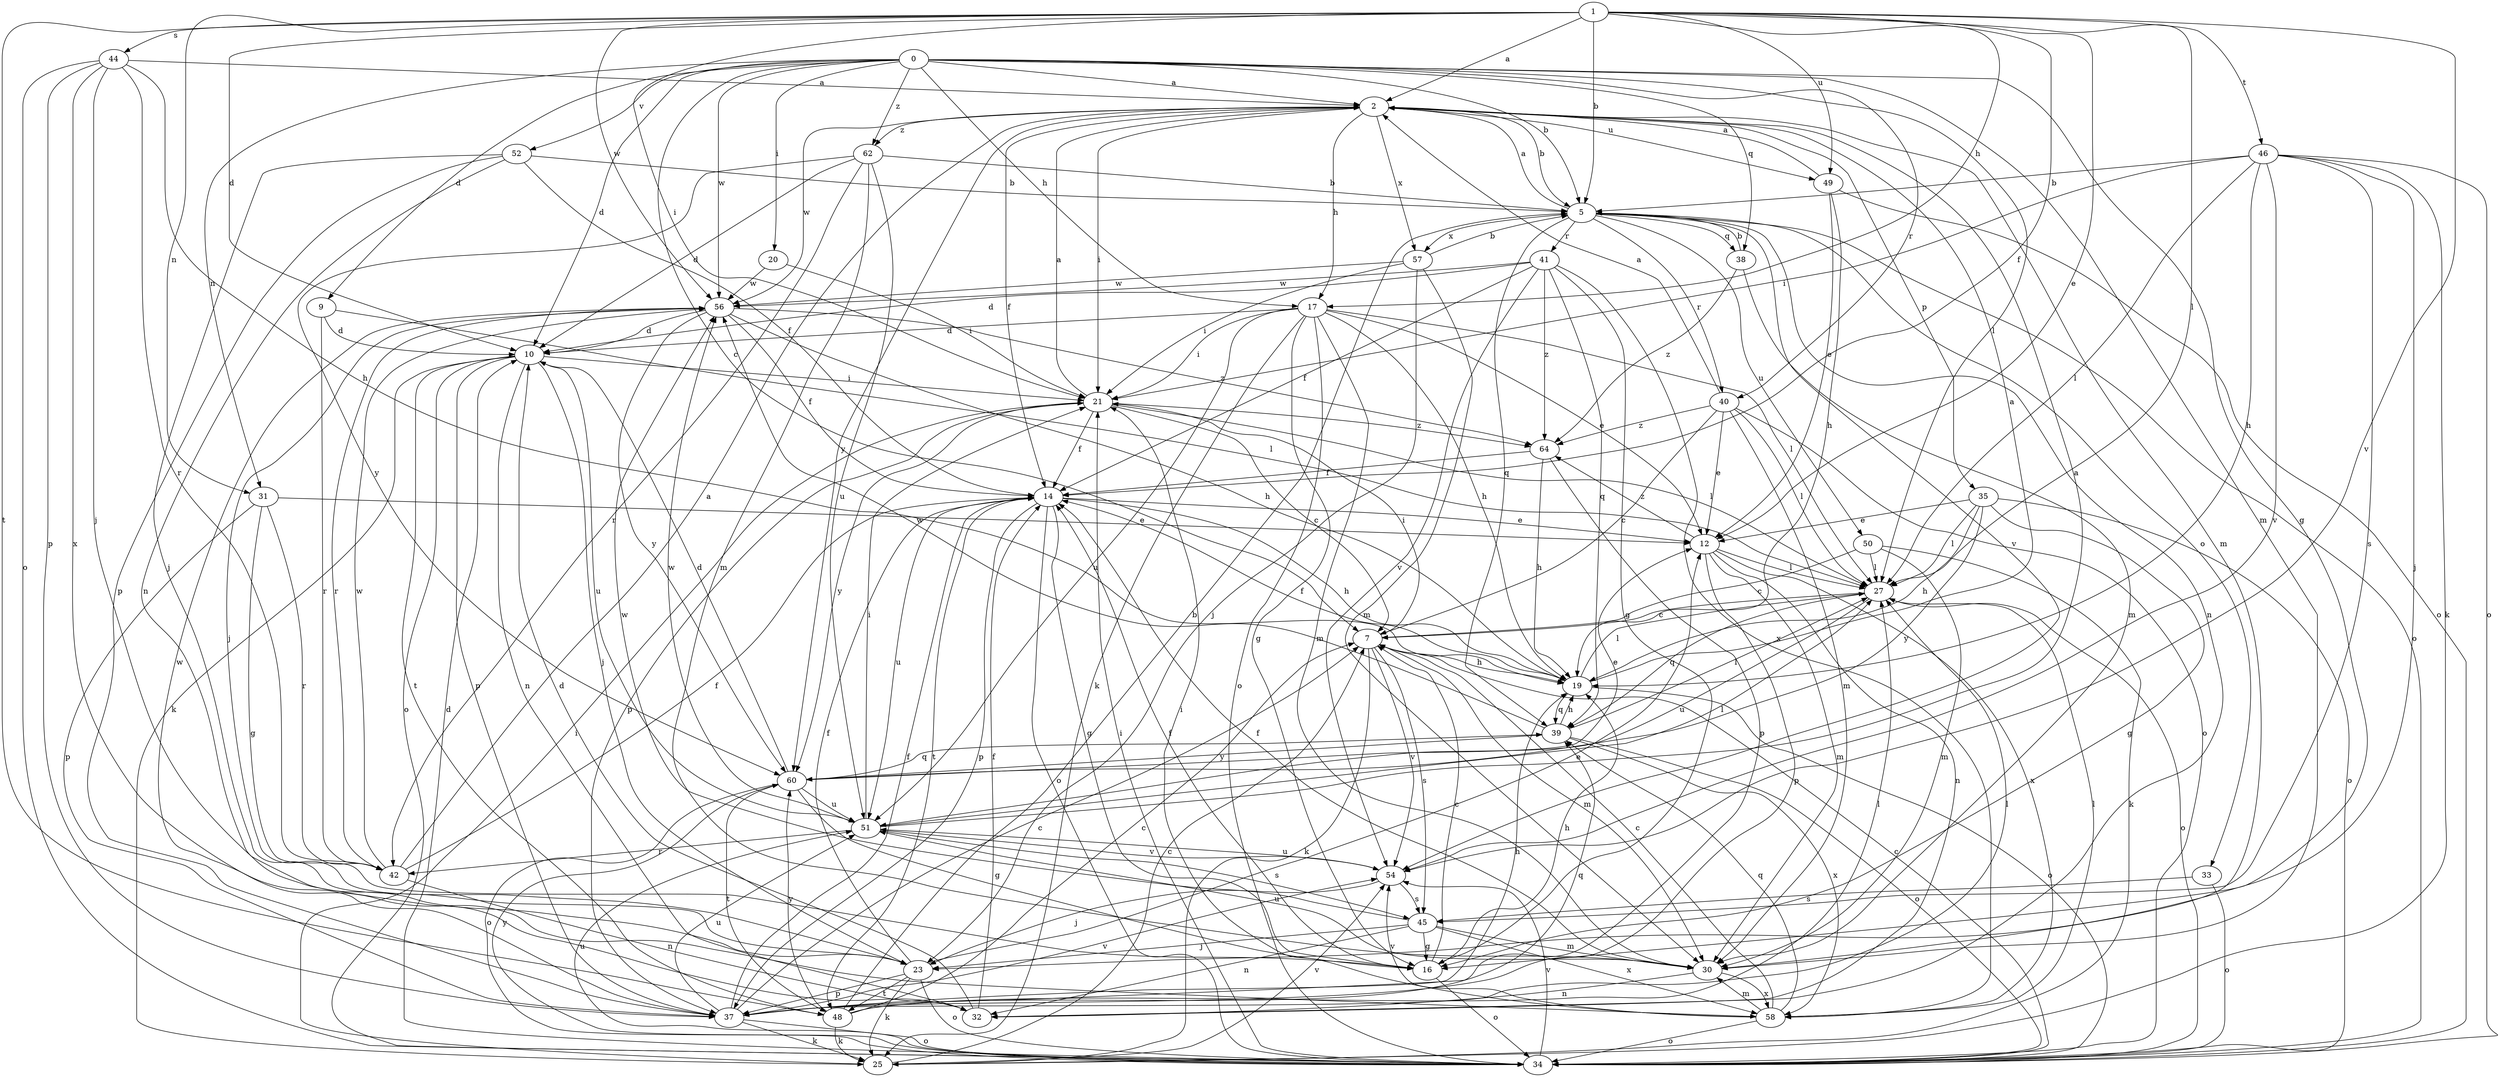 strict digraph  {
0;
1;
2;
5;
7;
9;
10;
12;
14;
16;
17;
19;
20;
21;
23;
25;
27;
30;
31;
32;
33;
34;
35;
37;
38;
39;
40;
41;
42;
44;
45;
46;
48;
49;
50;
51;
52;
54;
56;
57;
58;
60;
62;
64;
0 -> 2  [label=a];
0 -> 5  [label=b];
0 -> 7  [label=c];
0 -> 9  [label=d];
0 -> 10  [label=d];
0 -> 16  [label=g];
0 -> 17  [label=h];
0 -> 20  [label=i];
0 -> 27  [label=l];
0 -> 30  [label=m];
0 -> 31  [label=n];
0 -> 38  [label=q];
0 -> 40  [label=r];
0 -> 52  [label=v];
0 -> 56  [label=w];
0 -> 62  [label=z];
1 -> 2  [label=a];
1 -> 5  [label=b];
1 -> 10  [label=d];
1 -> 12  [label=e];
1 -> 14  [label=f];
1 -> 17  [label=h];
1 -> 21  [label=i];
1 -> 27  [label=l];
1 -> 31  [label=n];
1 -> 44  [label=s];
1 -> 46  [label=t];
1 -> 48  [label=t];
1 -> 49  [label=u];
1 -> 54  [label=v];
1 -> 56  [label=w];
2 -> 5  [label=b];
2 -> 14  [label=f];
2 -> 17  [label=h];
2 -> 21  [label=i];
2 -> 30  [label=m];
2 -> 35  [label=p];
2 -> 49  [label=u];
2 -> 56  [label=w];
2 -> 57  [label=x];
2 -> 60  [label=y];
2 -> 62  [label=z];
5 -> 2  [label=a];
5 -> 32  [label=n];
5 -> 33  [label=o];
5 -> 34  [label=o];
5 -> 38  [label=q];
5 -> 39  [label=q];
5 -> 40  [label=r];
5 -> 41  [label=r];
5 -> 50  [label=u];
5 -> 54  [label=v];
5 -> 57  [label=x];
7 -> 19  [label=h];
7 -> 21  [label=i];
7 -> 25  [label=k];
7 -> 30  [label=m];
7 -> 45  [label=s];
7 -> 54  [label=v];
9 -> 10  [label=d];
9 -> 27  [label=l];
9 -> 42  [label=r];
10 -> 21  [label=i];
10 -> 23  [label=j];
10 -> 25  [label=k];
10 -> 32  [label=n];
10 -> 34  [label=o];
10 -> 37  [label=p];
10 -> 48  [label=t];
10 -> 51  [label=u];
12 -> 27  [label=l];
12 -> 30  [label=m];
12 -> 32  [label=n];
12 -> 37  [label=p];
12 -> 58  [label=x];
12 -> 64  [label=z];
14 -> 12  [label=e];
14 -> 16  [label=g];
14 -> 19  [label=h];
14 -> 34  [label=o];
14 -> 37  [label=p];
14 -> 48  [label=t];
14 -> 51  [label=u];
16 -> 7  [label=c];
16 -> 14  [label=f];
16 -> 19  [label=h];
16 -> 34  [label=o];
17 -> 10  [label=d];
17 -> 12  [label=e];
17 -> 16  [label=g];
17 -> 19  [label=h];
17 -> 21  [label=i];
17 -> 25  [label=k];
17 -> 27  [label=l];
17 -> 30  [label=m];
17 -> 34  [label=o];
17 -> 51  [label=u];
19 -> 2  [label=a];
19 -> 14  [label=f];
19 -> 27  [label=l];
19 -> 34  [label=o];
19 -> 39  [label=q];
20 -> 21  [label=i];
20 -> 56  [label=w];
21 -> 2  [label=a];
21 -> 7  [label=c];
21 -> 14  [label=f];
21 -> 27  [label=l];
21 -> 37  [label=p];
21 -> 60  [label=y];
21 -> 64  [label=z];
23 -> 12  [label=e];
23 -> 14  [label=f];
23 -> 25  [label=k];
23 -> 34  [label=o];
23 -> 37  [label=p];
23 -> 48  [label=t];
25 -> 7  [label=c];
25 -> 21  [label=i];
25 -> 54  [label=v];
27 -> 7  [label=c];
27 -> 34  [label=o];
27 -> 39  [label=q];
27 -> 51  [label=u];
30 -> 14  [label=f];
30 -> 32  [label=n];
30 -> 51  [label=u];
30 -> 58  [label=x];
31 -> 12  [label=e];
31 -> 16  [label=g];
31 -> 37  [label=p];
31 -> 42  [label=r];
32 -> 10  [label=d];
32 -> 14  [label=f];
33 -> 34  [label=o];
33 -> 45  [label=s];
34 -> 7  [label=c];
34 -> 10  [label=d];
34 -> 21  [label=i];
34 -> 51  [label=u];
34 -> 54  [label=v];
34 -> 60  [label=y];
35 -> 12  [label=e];
35 -> 16  [label=g];
35 -> 19  [label=h];
35 -> 27  [label=l];
35 -> 34  [label=o];
35 -> 60  [label=y];
37 -> 7  [label=c];
37 -> 14  [label=f];
37 -> 19  [label=h];
37 -> 25  [label=k];
37 -> 27  [label=l];
37 -> 34  [label=o];
37 -> 51  [label=u];
37 -> 54  [label=v];
37 -> 56  [label=w];
38 -> 5  [label=b];
38 -> 30  [label=m];
38 -> 64  [label=z];
39 -> 19  [label=h];
39 -> 27  [label=l];
39 -> 34  [label=o];
39 -> 56  [label=w];
39 -> 58  [label=x];
39 -> 60  [label=y];
40 -> 2  [label=a];
40 -> 7  [label=c];
40 -> 12  [label=e];
40 -> 27  [label=l];
40 -> 30  [label=m];
40 -> 34  [label=o];
40 -> 64  [label=z];
41 -> 10  [label=d];
41 -> 14  [label=f];
41 -> 16  [label=g];
41 -> 39  [label=q];
41 -> 54  [label=v];
41 -> 56  [label=w];
41 -> 58  [label=x];
41 -> 64  [label=z];
42 -> 2  [label=a];
42 -> 14  [label=f];
42 -> 32  [label=n];
42 -> 56  [label=w];
44 -> 2  [label=a];
44 -> 19  [label=h];
44 -> 23  [label=j];
44 -> 34  [label=o];
44 -> 37  [label=p];
44 -> 42  [label=r];
44 -> 58  [label=x];
45 -> 16  [label=g];
45 -> 23  [label=j];
45 -> 30  [label=m];
45 -> 32  [label=n];
45 -> 56  [label=w];
45 -> 58  [label=x];
46 -> 5  [label=b];
46 -> 19  [label=h];
46 -> 21  [label=i];
46 -> 23  [label=j];
46 -> 25  [label=k];
46 -> 27  [label=l];
46 -> 34  [label=o];
46 -> 45  [label=s];
46 -> 54  [label=v];
48 -> 5  [label=b];
48 -> 7  [label=c];
48 -> 25  [label=k];
48 -> 27  [label=l];
48 -> 39  [label=q];
48 -> 60  [label=y];
49 -> 2  [label=a];
49 -> 12  [label=e];
49 -> 19  [label=h];
49 -> 34  [label=o];
50 -> 7  [label=c];
50 -> 25  [label=k];
50 -> 27  [label=l];
50 -> 30  [label=m];
51 -> 2  [label=a];
51 -> 21  [label=i];
51 -> 27  [label=l];
51 -> 42  [label=r];
51 -> 45  [label=s];
51 -> 54  [label=v];
51 -> 56  [label=w];
52 -> 5  [label=b];
52 -> 14  [label=f];
52 -> 23  [label=j];
52 -> 32  [label=n];
52 -> 37  [label=p];
54 -> 23  [label=j];
54 -> 45  [label=s];
54 -> 51  [label=u];
56 -> 10  [label=d];
56 -> 14  [label=f];
56 -> 19  [label=h];
56 -> 23  [label=j];
56 -> 42  [label=r];
56 -> 60  [label=y];
56 -> 64  [label=z];
57 -> 5  [label=b];
57 -> 21  [label=i];
57 -> 23  [label=j];
57 -> 30  [label=m];
57 -> 56  [label=w];
58 -> 7  [label=c];
58 -> 21  [label=i];
58 -> 27  [label=l];
58 -> 30  [label=m];
58 -> 34  [label=o];
58 -> 39  [label=q];
58 -> 54  [label=v];
60 -> 10  [label=d];
60 -> 12  [label=e];
60 -> 16  [label=g];
60 -> 34  [label=o];
60 -> 39  [label=q];
60 -> 48  [label=t];
60 -> 51  [label=u];
62 -> 5  [label=b];
62 -> 10  [label=d];
62 -> 30  [label=m];
62 -> 42  [label=r];
62 -> 51  [label=u];
62 -> 60  [label=y];
64 -> 14  [label=f];
64 -> 19  [label=h];
64 -> 37  [label=p];
}
